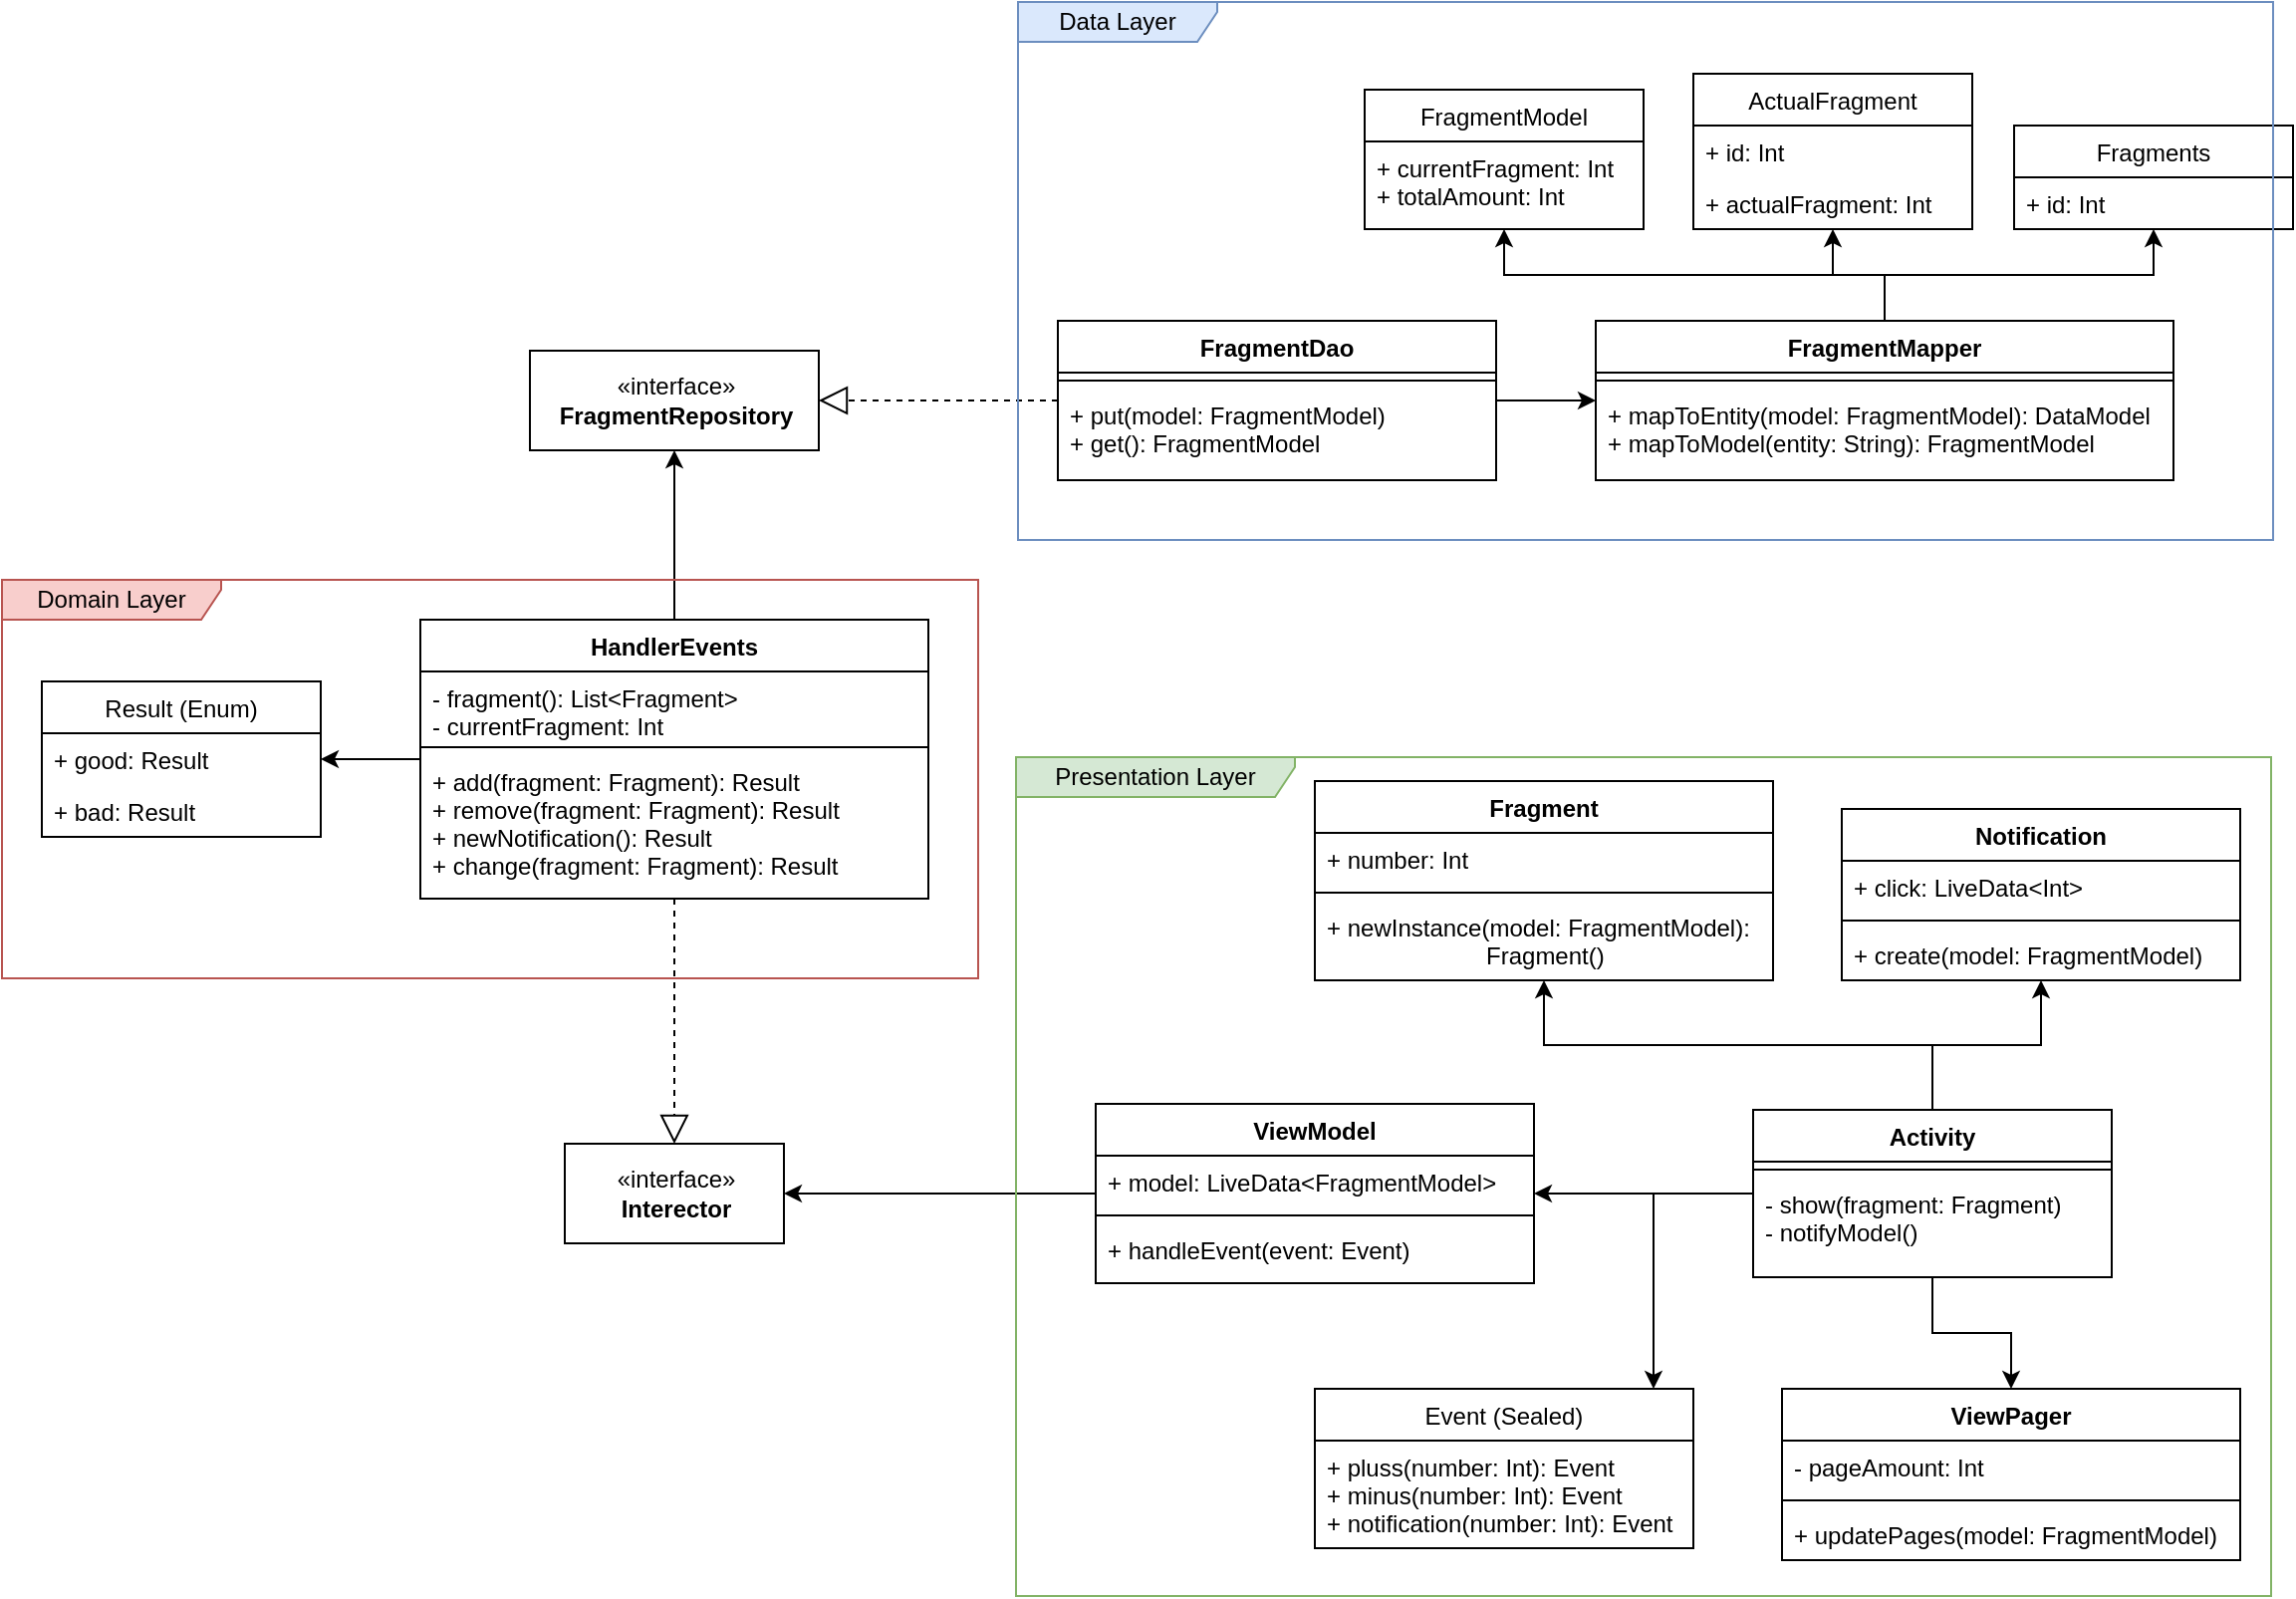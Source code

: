 <mxfile version="14.5.1" type="device"><diagram name="Page-1" id="e7e014a7-5840-1c2e-5031-d8a46d1fe8dd"><mxGraphModel dx="1301" dy="892" grid="1" gridSize="10" guides="1" tooltips="1" connect="1" arrows="1" fold="1" page="1" pageScale="1" pageWidth="1169" pageHeight="826" background="#ffffff" math="0" shadow="0"><root><mxCell id="0"/><mxCell id="1" parent="0"/><mxCell id="9yriyYa24CllX2dQIwU5-105" style="edgeStyle=orthogonalEdgeStyle;rounded=0;orthogonalLoop=1;jettySize=auto;html=1;" edge="1" parent="1" source="T1jlxgGW5RzfJbY8aveA-4" target="9yriyYa24CllX2dQIwU5-101"><mxGeometry relative="1" as="geometry"/></mxCell><mxCell id="9yriyYa24CllX2dQIwU5-109" style="edgeStyle=orthogonalEdgeStyle;rounded=0;orthogonalLoop=1;jettySize=auto;html=1;endArrow=classic;endFill=1;" edge="1" parent="1" source="T1jlxgGW5RzfJbY8aveA-4" target="9yriyYa24CllX2dQIwU5-10"><mxGeometry relative="1" as="geometry"/></mxCell><mxCell id="T1jlxgGW5RzfJbY8aveA-4" value="HandlerEvents" style="swimlane;fontStyle=1;align=center;verticalAlign=top;childLayout=stackLayout;horizontal=1;startSize=26;horizontalStack=0;resizeParent=1;resizeParentMax=0;resizeLast=0;collapsible=1;marginBottom=0;" parent="1" vertex="1"><mxGeometry x="220" y="330" width="255" height="140" as="geometry"><mxRectangle x="480" y="230" width="130" height="26" as="alternateBounds"/></mxGeometry></mxCell><mxCell id="T1jlxgGW5RzfJbY8aveA-5" value="- fragment(): List&lt;Fragment&gt;&#10;- currentFragment: Int" style="text;strokeColor=none;fillColor=none;align=left;verticalAlign=top;spacingLeft=4;spacingRight=4;overflow=hidden;rotatable=0;points=[[0,0.5],[1,0.5]];portConstraint=eastwest;" parent="T1jlxgGW5RzfJbY8aveA-4" vertex="1"><mxGeometry y="26" width="255" height="34" as="geometry"/></mxCell><mxCell id="T1jlxgGW5RzfJbY8aveA-6" value="" style="line;strokeWidth=1;fillColor=none;align=left;verticalAlign=middle;spacingTop=-1;spacingLeft=3;spacingRight=3;rotatable=0;labelPosition=right;points=[];portConstraint=eastwest;" parent="T1jlxgGW5RzfJbY8aveA-4" vertex="1"><mxGeometry y="60" width="255" height="8" as="geometry"/></mxCell><mxCell id="T1jlxgGW5RzfJbY8aveA-7" value="+ add(fragment: Fragment): Result&#10;+ remove(fragment: Fragment): Result&#10;+ newNotification(): Result&#10;+ change(fragment: Fragment): Result" style="text;strokeColor=none;fillColor=none;align=left;verticalAlign=top;spacingLeft=4;spacingRight=4;overflow=hidden;rotatable=0;points=[[0,0.5],[1,0.5]];portConstraint=eastwest;" parent="T1jlxgGW5RzfJbY8aveA-4" vertex="1"><mxGeometry y="68" width="255" height="72" as="geometry"/></mxCell><mxCell id="9yriyYa24CllX2dQIwU5-90" style="edgeStyle=orthogonalEdgeStyle;rounded=0;orthogonalLoop=1;jettySize=auto;html=1;" edge="1" parent="1" source="9yriyYa24CllX2dQIwU5-1" target="9yriyYa24CllX2dQIwU5-89"><mxGeometry relative="1" as="geometry"/></mxCell><mxCell id="9yriyYa24CllX2dQIwU5-1" value="ViewModel" style="swimlane;fontStyle=1;align=center;verticalAlign=top;childLayout=stackLayout;horizontal=1;startSize=26;horizontalStack=0;resizeParent=1;resizeParentMax=0;resizeLast=0;collapsible=1;marginBottom=0;" vertex="1" parent="1"><mxGeometry x="559" y="573" width="220" height="90" as="geometry"/></mxCell><mxCell id="9yriyYa24CllX2dQIwU5-2" value="+ model: LiveData&lt;FragmentModel&gt;" style="text;strokeColor=none;fillColor=none;align=left;verticalAlign=top;spacingLeft=4;spacingRight=4;overflow=hidden;rotatable=0;points=[[0,0.5],[1,0.5]];portConstraint=eastwest;" vertex="1" parent="9yriyYa24CllX2dQIwU5-1"><mxGeometry y="26" width="220" height="26" as="geometry"/></mxCell><mxCell id="9yriyYa24CllX2dQIwU5-3" value="" style="line;strokeWidth=1;fillColor=none;align=left;verticalAlign=middle;spacingTop=-1;spacingLeft=3;spacingRight=3;rotatable=0;labelPosition=right;points=[];portConstraint=eastwest;" vertex="1" parent="9yriyYa24CllX2dQIwU5-1"><mxGeometry y="52" width="220" height="8" as="geometry"/></mxCell><mxCell id="9yriyYa24CllX2dQIwU5-11" value="+ handleEvent(event: Event)&#10;" style="text;strokeColor=none;fillColor=none;align=left;verticalAlign=top;spacingLeft=4;spacingRight=4;overflow=hidden;rotatable=0;points=[[0,0.5],[1,0.5]];portConstraint=eastwest;" vertex="1" parent="9yriyYa24CllX2dQIwU5-1"><mxGeometry y="60" width="220" height="30" as="geometry"/></mxCell><mxCell id="9yriyYa24CllX2dQIwU5-49" style="edgeStyle=orthogonalEdgeStyle;rounded=0;orthogonalLoop=1;jettySize=auto;html=1;" edge="1" parent="1" source="9yriyYa24CllX2dQIwU5-5" target="9yriyYa24CllX2dQIwU5-29"><mxGeometry relative="1" as="geometry"/></mxCell><mxCell id="9yriyYa24CllX2dQIwU5-5" value="FragmentDao" style="swimlane;fontStyle=1;align=center;verticalAlign=top;childLayout=stackLayout;horizontal=1;startSize=26;horizontalStack=0;resizeParent=1;resizeParentMax=0;resizeLast=0;collapsible=1;marginBottom=0;" vertex="1" parent="1"><mxGeometry x="540" y="180" width="220" height="80" as="geometry"/></mxCell><mxCell id="9yriyYa24CllX2dQIwU5-7" value="" style="line;strokeWidth=1;fillColor=none;align=left;verticalAlign=middle;spacingTop=-1;spacingLeft=3;spacingRight=3;rotatable=0;labelPosition=right;points=[];portConstraint=eastwest;" vertex="1" parent="9yriyYa24CllX2dQIwU5-5"><mxGeometry y="26" width="220" height="8" as="geometry"/></mxCell><mxCell id="9yriyYa24CllX2dQIwU5-8" value="+ put(model: FragmentModel)&#10;+ get(): FragmentModel" style="text;strokeColor=none;fillColor=none;align=left;verticalAlign=top;spacingLeft=4;spacingRight=4;overflow=hidden;rotatable=0;points=[[0,0.5],[1,0.5]];portConstraint=eastwest;" vertex="1" parent="9yriyYa24CllX2dQIwU5-5"><mxGeometry y="34" width="220" height="46" as="geometry"/></mxCell><mxCell id="9yriyYa24CllX2dQIwU5-10" value="«interface»&lt;br&gt;&lt;b&gt;FragmentRepository&lt;/b&gt;" style="html=1;" vertex="1" parent="1"><mxGeometry x="275" y="195" width="145" height="50" as="geometry"/></mxCell><mxCell id="9yriyYa24CllX2dQIwU5-45" style="edgeStyle=orthogonalEdgeStyle;rounded=0;orthogonalLoop=1;jettySize=auto;html=1;" edge="1" parent="1" source="9yriyYa24CllX2dQIwU5-15" target="9yriyYa24CllX2dQIwU5-1"><mxGeometry relative="1" as="geometry"/></mxCell><mxCell id="9yriyYa24CllX2dQIwU5-65" style="edgeStyle=orthogonalEdgeStyle;rounded=0;orthogonalLoop=1;jettySize=auto;html=1;" edge="1" parent="1" source="9yriyYa24CllX2dQIwU5-15" target="9yriyYa24CllX2dQIwU5-56"><mxGeometry relative="1" as="geometry"/></mxCell><mxCell id="9yriyYa24CllX2dQIwU5-72" style="edgeStyle=orthogonalEdgeStyle;rounded=0;orthogonalLoop=1;jettySize=auto;html=1;" edge="1" parent="1" source="9yriyYa24CllX2dQIwU5-15" target="9yriyYa24CllX2dQIwU5-68"><mxGeometry relative="1" as="geometry"/></mxCell><mxCell id="9yriyYa24CllX2dQIwU5-88" style="edgeStyle=orthogonalEdgeStyle;rounded=0;orthogonalLoop=1;jettySize=auto;html=1;" edge="1" parent="1" source="9yriyYa24CllX2dQIwU5-15" target="9yriyYa24CllX2dQIwU5-84"><mxGeometry relative="1" as="geometry"/></mxCell><mxCell id="9yriyYa24CllX2dQIwU5-111" style="edgeStyle=orthogonalEdgeStyle;rounded=0;orthogonalLoop=1;jettySize=auto;html=1;endArrow=classic;endFill=1;" edge="1" parent="1" source="9yriyYa24CllX2dQIwU5-15" target="9yriyYa24CllX2dQIwU5-51"><mxGeometry relative="1" as="geometry"><Array as="points"><mxPoint x="839" y="618"/></Array></mxGeometry></mxCell><mxCell id="9yriyYa24CllX2dQIwU5-15" value="Activity" style="swimlane;fontStyle=1;align=center;verticalAlign=top;childLayout=stackLayout;horizontal=1;startSize=26;horizontalStack=0;resizeParent=1;resizeParentMax=0;resizeLast=0;collapsible=1;marginBottom=0;" vertex="1" parent="1"><mxGeometry x="889" y="576" width="180" height="84" as="geometry"/></mxCell><mxCell id="9yriyYa24CllX2dQIwU5-17" value="" style="line;strokeWidth=1;fillColor=none;align=left;verticalAlign=middle;spacingTop=-1;spacingLeft=3;spacingRight=3;rotatable=0;labelPosition=right;points=[];portConstraint=eastwest;" vertex="1" parent="9yriyYa24CllX2dQIwU5-15"><mxGeometry y="26" width="180" height="8" as="geometry"/></mxCell><mxCell id="9yriyYa24CllX2dQIwU5-18" value="- show(fragment: Fragment)&#10;- notifyModel()" style="text;strokeColor=none;fillColor=none;align=left;verticalAlign=top;spacingLeft=4;spacingRight=4;overflow=hidden;rotatable=0;points=[[0,0.5],[1,0.5]];portConstraint=eastwest;" vertex="1" parent="9yriyYa24CllX2dQIwU5-15"><mxGeometry y="34" width="180" height="50" as="geometry"/></mxCell><mxCell id="9yriyYa24CllX2dQIwU5-39" style="edgeStyle=orthogonalEdgeStyle;rounded=0;orthogonalLoop=1;jettySize=auto;html=1;" edge="1" parent="1" source="9yriyYa24CllX2dQIwU5-29" target="9yriyYa24CllX2dQIwU5-33"><mxGeometry relative="1" as="geometry"/></mxCell><mxCell id="9yriyYa24CllX2dQIwU5-126" style="edgeStyle=orthogonalEdgeStyle;rounded=0;orthogonalLoop=1;jettySize=auto;html=1;endArrow=classic;endFill=1;" edge="1" parent="1" source="9yriyYa24CllX2dQIwU5-29" target="9yriyYa24CllX2dQIwU5-118"><mxGeometry relative="1" as="geometry"/></mxCell><mxCell id="9yriyYa24CllX2dQIwU5-127" style="edgeStyle=orthogonalEdgeStyle;rounded=0;orthogonalLoop=1;jettySize=auto;html=1;endArrow=classic;endFill=1;" edge="1" parent="1" source="9yriyYa24CllX2dQIwU5-29" target="9yriyYa24CllX2dQIwU5-122"><mxGeometry relative="1" as="geometry"/></mxCell><mxCell id="9yriyYa24CllX2dQIwU5-29" value="FragmentMapper" style="swimlane;fontStyle=1;align=center;verticalAlign=top;childLayout=stackLayout;horizontal=1;startSize=26;horizontalStack=0;resizeParent=1;resizeParentMax=0;resizeLast=0;collapsible=1;marginBottom=0;" vertex="1" parent="1"><mxGeometry x="810" y="180" width="290" height="80" as="geometry"/></mxCell><mxCell id="9yriyYa24CllX2dQIwU5-31" value="" style="line;strokeWidth=1;fillColor=none;align=left;verticalAlign=middle;spacingTop=-1;spacingLeft=3;spacingRight=3;rotatable=0;labelPosition=right;points=[];portConstraint=eastwest;" vertex="1" parent="9yriyYa24CllX2dQIwU5-29"><mxGeometry y="26" width="290" height="8" as="geometry"/></mxCell><mxCell id="9yriyYa24CllX2dQIwU5-32" value="+ mapToEntity(model: FragmentModel): DataModel&#10;+ mapToModel(entity: String): FragmentModel" style="text;strokeColor=none;fillColor=none;align=left;verticalAlign=top;spacingLeft=4;spacingRight=4;overflow=hidden;rotatable=0;points=[[0,0.5],[1,0.5]];portConstraint=eastwest;" vertex="1" parent="9yriyYa24CllX2dQIwU5-29"><mxGeometry y="34" width="290" height="46" as="geometry"/></mxCell><mxCell id="9yriyYa24CllX2dQIwU5-33" value="FragmentModel" style="swimlane;fontStyle=0;childLayout=stackLayout;horizontal=1;startSize=26;fillColor=none;horizontalStack=0;resizeParent=1;resizeParentMax=0;resizeLast=0;collapsible=1;marginBottom=0;" vertex="1" parent="1"><mxGeometry x="694" y="64" width="140" height="70" as="geometry"/></mxCell><mxCell id="9yriyYa24CllX2dQIwU5-34" value="+ currentFragment: Int&#10;+ totalAmount: Int" style="text;strokeColor=none;fillColor=none;align=left;verticalAlign=top;spacingLeft=4;spacingRight=4;overflow=hidden;rotatable=0;points=[[0,0.5],[1,0.5]];portConstraint=eastwest;" vertex="1" parent="9yriyYa24CllX2dQIwU5-33"><mxGeometry y="26" width="140" height="44" as="geometry"/></mxCell><mxCell id="9yriyYa24CllX2dQIwU5-51" value="Event (Sealed)" style="swimlane;fontStyle=0;childLayout=stackLayout;horizontal=1;startSize=26;fillColor=none;horizontalStack=0;resizeParent=1;resizeParentMax=0;resizeLast=0;collapsible=1;marginBottom=0;" vertex="1" parent="1"><mxGeometry x="669" y="716" width="190" height="80" as="geometry"/></mxCell><mxCell id="9yriyYa24CllX2dQIwU5-54" value="+ pluss(number: Int): Event&#10;+ minus(number: Int): Event&#10;+ notification(number: Int): Event" style="text;strokeColor=none;fillColor=none;align=left;verticalAlign=top;spacingLeft=4;spacingRight=4;overflow=hidden;rotatable=0;points=[[0,0.5],[1,0.5]];portConstraint=eastwest;" vertex="1" parent="9yriyYa24CllX2dQIwU5-51"><mxGeometry y="26" width="190" height="54" as="geometry"/></mxCell><mxCell id="9yriyYa24CllX2dQIwU5-56" value="ViewPager" style="swimlane;fontStyle=1;align=center;verticalAlign=top;childLayout=stackLayout;horizontal=1;startSize=26;horizontalStack=0;resizeParent=1;resizeParentMax=0;resizeLast=0;collapsible=1;marginBottom=0;" vertex="1" parent="1"><mxGeometry x="903.5" y="716" width="230" height="86" as="geometry"/></mxCell><mxCell id="9yriyYa24CllX2dQIwU5-57" value="- pageAmount: Int" style="text;strokeColor=none;fillColor=none;align=left;verticalAlign=top;spacingLeft=4;spacingRight=4;overflow=hidden;rotatable=0;points=[[0,0.5],[1,0.5]];portConstraint=eastwest;" vertex="1" parent="9yriyYa24CllX2dQIwU5-56"><mxGeometry y="26" width="230" height="26" as="geometry"/></mxCell><mxCell id="9yriyYa24CllX2dQIwU5-58" value="" style="line;strokeWidth=1;fillColor=none;align=left;verticalAlign=middle;spacingTop=-1;spacingLeft=3;spacingRight=3;rotatable=0;labelPosition=right;points=[];portConstraint=eastwest;" vertex="1" parent="9yriyYa24CllX2dQIwU5-56"><mxGeometry y="52" width="230" height="8" as="geometry"/></mxCell><mxCell id="9yriyYa24CllX2dQIwU5-59" value="+ updatePages(model: FragmentModel)" style="text;strokeColor=none;fillColor=none;align=left;verticalAlign=top;spacingLeft=4;spacingRight=4;overflow=hidden;rotatable=0;points=[[0,0.5],[1,0.5]];portConstraint=eastwest;" vertex="1" parent="9yriyYa24CllX2dQIwU5-56"><mxGeometry y="60" width="230" height="26" as="geometry"/></mxCell><mxCell id="9yriyYa24CllX2dQIwU5-68" value="Notification" style="swimlane;fontStyle=1;align=center;verticalAlign=top;childLayout=stackLayout;horizontal=1;startSize=26;horizontalStack=0;resizeParent=1;resizeParentMax=0;resizeLast=0;collapsible=1;marginBottom=0;" vertex="1" parent="1"><mxGeometry x="933.5" y="425" width="200" height="86" as="geometry"/></mxCell><mxCell id="9yriyYa24CllX2dQIwU5-69" value="+ click: LiveData&lt;Int&gt;" style="text;strokeColor=none;fillColor=none;align=left;verticalAlign=top;spacingLeft=4;spacingRight=4;overflow=hidden;rotatable=0;points=[[0,0.5],[1,0.5]];portConstraint=eastwest;" vertex="1" parent="9yriyYa24CllX2dQIwU5-68"><mxGeometry y="26" width="200" height="26" as="geometry"/></mxCell><mxCell id="9yriyYa24CllX2dQIwU5-70" value="" style="line;strokeWidth=1;fillColor=none;align=left;verticalAlign=middle;spacingTop=-1;spacingLeft=3;spacingRight=3;rotatable=0;labelPosition=right;points=[];portConstraint=eastwest;" vertex="1" parent="9yriyYa24CllX2dQIwU5-68"><mxGeometry y="52" width="200" height="8" as="geometry"/></mxCell><mxCell id="9yriyYa24CllX2dQIwU5-71" value="+ create(model: FragmentModel)" style="text;strokeColor=none;fillColor=none;align=left;verticalAlign=top;spacingLeft=4;spacingRight=4;overflow=hidden;rotatable=0;points=[[0,0.5],[1,0.5]];portConstraint=eastwest;" vertex="1" parent="9yriyYa24CllX2dQIwU5-68"><mxGeometry y="60" width="200" height="26" as="geometry"/></mxCell><mxCell id="9yriyYa24CllX2dQIwU5-74" value="Presentation Layer" style="shape=umlFrame;whiteSpace=wrap;html=1;width=140;height=20;strokeColor=#82b366;fillColor=#d5e8d4;" vertex="1" parent="1"><mxGeometry x="519" y="399" width="630" height="421" as="geometry"/></mxCell><mxCell id="9yriyYa24CllX2dQIwU5-84" value="Fragment" style="swimlane;fontStyle=1;align=center;verticalAlign=top;childLayout=stackLayout;horizontal=1;startSize=26;horizontalStack=0;resizeParent=1;resizeParentMax=0;resizeLast=0;collapsible=1;marginBottom=0;fillColor=#ffffff;" vertex="1" parent="1"><mxGeometry x="669" y="411" width="230" height="100" as="geometry"/></mxCell><mxCell id="9yriyYa24CllX2dQIwU5-85" value="+ number: Int" style="text;strokeColor=none;fillColor=none;align=left;verticalAlign=top;spacingLeft=4;spacingRight=4;overflow=hidden;rotatable=0;points=[[0,0.5],[1,0.5]];portConstraint=eastwest;" vertex="1" parent="9yriyYa24CllX2dQIwU5-84"><mxGeometry y="26" width="230" height="26" as="geometry"/></mxCell><mxCell id="9yriyYa24CllX2dQIwU5-86" value="" style="line;strokeWidth=1;fillColor=none;align=left;verticalAlign=middle;spacingTop=-1;spacingLeft=3;spacingRight=3;rotatable=0;labelPosition=right;points=[];portConstraint=eastwest;" vertex="1" parent="9yriyYa24CllX2dQIwU5-84"><mxGeometry y="52" width="230" height="8" as="geometry"/></mxCell><mxCell id="9yriyYa24CllX2dQIwU5-87" value="+ newInstance(model: FragmentModel):&#10;                        Fragment()" style="text;strokeColor=none;fillColor=none;align=left;verticalAlign=top;spacingLeft=4;spacingRight=4;overflow=hidden;rotatable=0;points=[[0,0.5],[1,0.5]];portConstraint=eastwest;" vertex="1" parent="9yriyYa24CllX2dQIwU5-84"><mxGeometry y="60" width="230" height="40" as="geometry"/></mxCell><mxCell id="9yriyYa24CllX2dQIwU5-89" value="«interface»&lt;br&gt;&lt;b&gt;Interector&lt;/b&gt;" style="html=1;fillColor=#ffffff;" vertex="1" parent="1"><mxGeometry x="292.5" y="593" width="110" height="50" as="geometry"/></mxCell><mxCell id="9yriyYa24CllX2dQIwU5-100" value="" style="endArrow=block;dashed=1;endFill=0;endSize=12;html=1;" edge="1" parent="1" source="9yriyYa24CllX2dQIwU5-5" target="9yriyYa24CllX2dQIwU5-10"><mxGeometry width="160" relative="1" as="geometry"><mxPoint x="480" y="270" as="sourcePoint"/><mxPoint x="670" y="400" as="targetPoint"/></mxGeometry></mxCell><mxCell id="9yriyYa24CllX2dQIwU5-101" value="Result (Enum)" style="swimlane;fontStyle=0;childLayout=stackLayout;horizontal=1;startSize=26;fillColor=none;horizontalStack=0;resizeParent=1;resizeParentMax=0;resizeLast=0;collapsible=1;marginBottom=0;" vertex="1" parent="1"><mxGeometry x="30" y="361" width="140" height="78" as="geometry"/></mxCell><mxCell id="9yriyYa24CllX2dQIwU5-102" value="+ good: Result" style="text;strokeColor=none;fillColor=none;align=left;verticalAlign=top;spacingLeft=4;spacingRight=4;overflow=hidden;rotatable=0;points=[[0,0.5],[1,0.5]];portConstraint=eastwest;" vertex="1" parent="9yriyYa24CllX2dQIwU5-101"><mxGeometry y="26" width="140" height="26" as="geometry"/></mxCell><mxCell id="9yriyYa24CllX2dQIwU5-103" value="+ bad: Result" style="text;strokeColor=none;fillColor=none;align=left;verticalAlign=top;spacingLeft=4;spacingRight=4;overflow=hidden;rotatable=0;points=[[0,0.5],[1,0.5]];portConstraint=eastwest;" vertex="1" parent="9yriyYa24CllX2dQIwU5-101"><mxGeometry y="52" width="140" height="26" as="geometry"/></mxCell><mxCell id="9yriyYa24CllX2dQIwU5-107" value="" style="endArrow=block;dashed=1;endFill=0;endSize=12;html=1;" edge="1" parent="1" source="T1jlxgGW5RzfJbY8aveA-4" target="9yriyYa24CllX2dQIwU5-89"><mxGeometry width="160" relative="1" as="geometry"><mxPoint x="400" y="440" as="sourcePoint"/><mxPoint x="560" y="440" as="targetPoint"/></mxGeometry></mxCell><mxCell id="9yriyYa24CllX2dQIwU5-112" value="Domain Layer" style="shape=umlFrame;whiteSpace=wrap;html=1;fillColor=#f8cecc;width=110;height=20;strokeColor=#b85450;" vertex="1" parent="1"><mxGeometry x="10" y="310" width="490" height="200" as="geometry"/></mxCell><mxCell id="9yriyYa24CllX2dQIwU5-118" value="ActualFragment" style="swimlane;fontStyle=0;childLayout=stackLayout;horizontal=1;startSize=26;fillColor=none;horizontalStack=0;resizeParent=1;resizeParentMax=0;resizeLast=0;collapsible=1;marginBottom=0;" vertex="1" parent="1"><mxGeometry x="859" y="56" width="140" height="78" as="geometry"/></mxCell><mxCell id="9yriyYa24CllX2dQIwU5-120" value="+ id: Int" style="text;strokeColor=none;fillColor=none;align=left;verticalAlign=top;spacingLeft=4;spacingRight=4;overflow=hidden;rotatable=0;points=[[0,0.5],[1,0.5]];portConstraint=eastwest;" vertex="1" parent="9yriyYa24CllX2dQIwU5-118"><mxGeometry y="26" width="140" height="26" as="geometry"/></mxCell><mxCell id="9yriyYa24CllX2dQIwU5-121" value="+ actualFragment: Int" style="text;strokeColor=none;fillColor=none;align=left;verticalAlign=top;spacingLeft=4;spacingRight=4;overflow=hidden;rotatable=0;points=[[0,0.5],[1,0.5]];portConstraint=eastwest;" vertex="1" parent="9yriyYa24CllX2dQIwU5-118"><mxGeometry y="52" width="140" height="26" as="geometry"/></mxCell><mxCell id="9yriyYa24CllX2dQIwU5-122" value="Fragments" style="swimlane;fontStyle=0;childLayout=stackLayout;horizontal=1;startSize=26;fillColor=none;horizontalStack=0;resizeParent=1;resizeParentMax=0;resizeLast=0;collapsible=1;marginBottom=0;" vertex="1" parent="1"><mxGeometry x="1020" y="82" width="140" height="52" as="geometry"/></mxCell><mxCell id="9yriyYa24CllX2dQIwU5-123" value="+ id: Int" style="text;strokeColor=none;fillColor=none;align=left;verticalAlign=top;spacingLeft=4;spacingRight=4;overflow=hidden;rotatable=0;points=[[0,0.5],[1,0.5]];portConstraint=eastwest;" vertex="1" parent="9yriyYa24CllX2dQIwU5-122"><mxGeometry y="26" width="140" height="26" as="geometry"/></mxCell><mxCell id="9yriyYa24CllX2dQIwU5-128" value="Data Layer" style="shape=umlFrame;whiteSpace=wrap;html=1;width=100;height=20;fillColor=#dae8fc;strokeColor=#6c8ebf;" vertex="1" parent="1"><mxGeometry x="520" y="20" width="630" height="270" as="geometry"/></mxCell></root></mxGraphModel></diagram></mxfile>